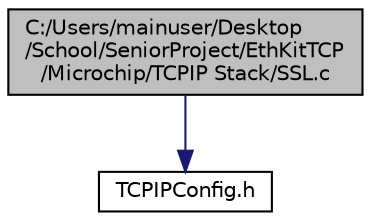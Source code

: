 digraph "C:/Users/mainuser/Desktop/School/SeniorProject/EthKitTCP/Microchip/TCPIP Stack/SSL.c"
{
  edge [fontname="Helvetica",fontsize="10",labelfontname="Helvetica",labelfontsize="10"];
  node [fontname="Helvetica",fontsize="10",shape=record];
  Node1 [label="C:/Users/mainuser/Desktop\l/School/SeniorProject/EthKitTCP\l/Microchip/TCPIP Stack/SSL.c",height=0.2,width=0.4,color="black", fillcolor="grey75", style="filled", fontcolor="black"];
  Node1 -> Node2 [color="midnightblue",fontsize="10",style="solid"];
  Node2 [label="TCPIPConfig.h",height=0.2,width=0.4,color="black", fillcolor="white", style="filled",URL="$_t_c_p_i_p_config_8h.html"];
}
